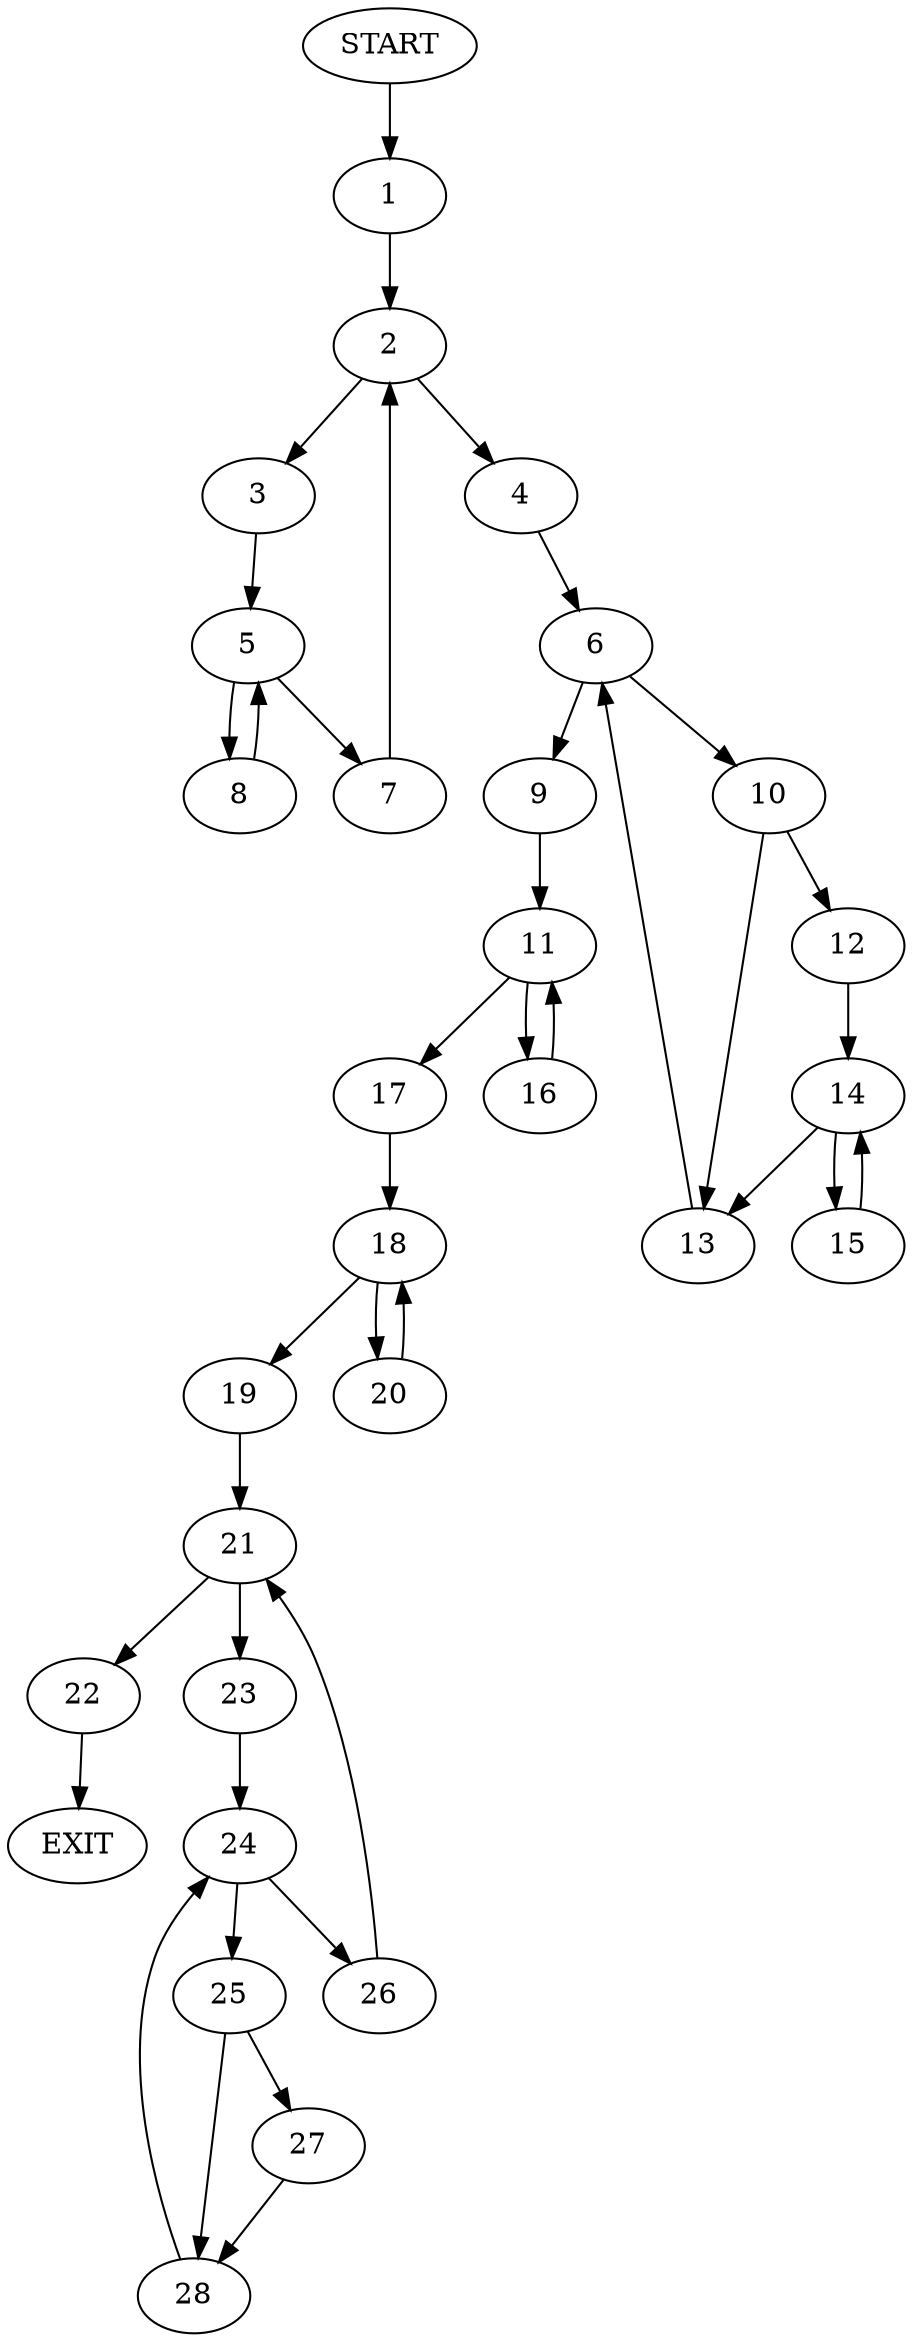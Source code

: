 digraph {
0 [label="START"]
29 [label="EXIT"]
0 -> 1
1 -> 2
2 -> 3
2 -> 4
3 -> 5
4 -> 6
5 -> 7
5 -> 8
7 -> 2
8 -> 5
6 -> 9
6 -> 10
9 -> 11
10 -> 12
10 -> 13
13 -> 6
12 -> 14
14 -> 13
14 -> 15
15 -> 14
11 -> 16
11 -> 17
16 -> 11
17 -> 18
18 -> 19
18 -> 20
19 -> 21
20 -> 18
21 -> 22
21 -> 23
22 -> 29
23 -> 24
24 -> 25
24 -> 26
25 -> 27
25 -> 28
26 -> 21
27 -> 28
28 -> 24
}
